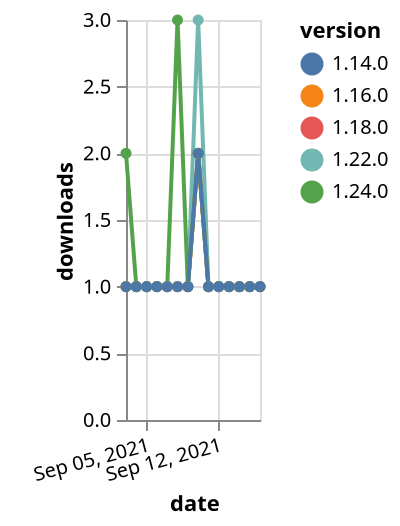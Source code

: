{"$schema": "https://vega.github.io/schema/vega-lite/v5.json", "description": "A simple bar chart with embedded data.", "data": {"values": [{"date": "2021-09-03", "total": 190, "delta": 1, "version": "1.18.0"}, {"date": "2021-09-04", "total": 191, "delta": 1, "version": "1.18.0"}, {"date": "2021-09-05", "total": 192, "delta": 1, "version": "1.18.0"}, {"date": "2021-09-06", "total": 193, "delta": 1, "version": "1.18.0"}, {"date": "2021-09-07", "total": 194, "delta": 1, "version": "1.18.0"}, {"date": "2021-09-08", "total": 195, "delta": 1, "version": "1.18.0"}, {"date": "2021-09-09", "total": 196, "delta": 1, "version": "1.18.0"}, {"date": "2021-09-10", "total": 198, "delta": 2, "version": "1.18.0"}, {"date": "2021-09-11", "total": 199, "delta": 1, "version": "1.18.0"}, {"date": "2021-09-12", "total": 200, "delta": 1, "version": "1.18.0"}, {"date": "2021-09-13", "total": 201, "delta": 1, "version": "1.18.0"}, {"date": "2021-09-14", "total": 202, "delta": 1, "version": "1.18.0"}, {"date": "2021-09-15", "total": 203, "delta": 1, "version": "1.18.0"}, {"date": "2021-09-16", "total": 204, "delta": 1, "version": "1.18.0"}, {"date": "2021-09-03", "total": 201, "delta": 1, "version": "1.22.0"}, {"date": "2021-09-04", "total": 202, "delta": 1, "version": "1.22.0"}, {"date": "2021-09-05", "total": 203, "delta": 1, "version": "1.22.0"}, {"date": "2021-09-06", "total": 204, "delta": 1, "version": "1.22.0"}, {"date": "2021-09-07", "total": 205, "delta": 1, "version": "1.22.0"}, {"date": "2021-09-08", "total": 206, "delta": 1, "version": "1.22.0"}, {"date": "2021-09-09", "total": 207, "delta": 1, "version": "1.22.0"}, {"date": "2021-09-10", "total": 210, "delta": 3, "version": "1.22.0"}, {"date": "2021-09-11", "total": 211, "delta": 1, "version": "1.22.0"}, {"date": "2021-09-12", "total": 212, "delta": 1, "version": "1.22.0"}, {"date": "2021-09-13", "total": 213, "delta": 1, "version": "1.22.0"}, {"date": "2021-09-14", "total": 214, "delta": 1, "version": "1.22.0"}, {"date": "2021-09-15", "total": 215, "delta": 1, "version": "1.22.0"}, {"date": "2021-09-16", "total": 216, "delta": 1, "version": "1.22.0"}, {"date": "2021-09-03", "total": 196, "delta": 1, "version": "1.16.0"}, {"date": "2021-09-04", "total": 197, "delta": 1, "version": "1.16.0"}, {"date": "2021-09-05", "total": 198, "delta": 1, "version": "1.16.0"}, {"date": "2021-09-06", "total": 199, "delta": 1, "version": "1.16.0"}, {"date": "2021-09-07", "total": 200, "delta": 1, "version": "1.16.0"}, {"date": "2021-09-08", "total": 201, "delta": 1, "version": "1.16.0"}, {"date": "2021-09-09", "total": 202, "delta": 1, "version": "1.16.0"}, {"date": "2021-09-10", "total": 204, "delta": 2, "version": "1.16.0"}, {"date": "2021-09-11", "total": 205, "delta": 1, "version": "1.16.0"}, {"date": "2021-09-12", "total": 206, "delta": 1, "version": "1.16.0"}, {"date": "2021-09-13", "total": 207, "delta": 1, "version": "1.16.0"}, {"date": "2021-09-14", "total": 208, "delta": 1, "version": "1.16.0"}, {"date": "2021-09-15", "total": 209, "delta": 1, "version": "1.16.0"}, {"date": "2021-09-16", "total": 210, "delta": 1, "version": "1.16.0"}, {"date": "2021-09-03", "total": 127, "delta": 2, "version": "1.24.0"}, {"date": "2021-09-04", "total": 128, "delta": 1, "version": "1.24.0"}, {"date": "2021-09-05", "total": 129, "delta": 1, "version": "1.24.0"}, {"date": "2021-09-06", "total": 130, "delta": 1, "version": "1.24.0"}, {"date": "2021-09-07", "total": 131, "delta": 1, "version": "1.24.0"}, {"date": "2021-09-08", "total": 134, "delta": 3, "version": "1.24.0"}, {"date": "2021-09-09", "total": 135, "delta": 1, "version": "1.24.0"}, {"date": "2021-09-10", "total": 137, "delta": 2, "version": "1.24.0"}, {"date": "2021-09-11", "total": 138, "delta": 1, "version": "1.24.0"}, {"date": "2021-09-12", "total": 139, "delta": 1, "version": "1.24.0"}, {"date": "2021-09-13", "total": 140, "delta": 1, "version": "1.24.0"}, {"date": "2021-09-14", "total": 141, "delta": 1, "version": "1.24.0"}, {"date": "2021-09-15", "total": 142, "delta": 1, "version": "1.24.0"}, {"date": "2021-09-16", "total": 143, "delta": 1, "version": "1.24.0"}, {"date": "2021-09-03", "total": 250, "delta": 1, "version": "1.14.0"}, {"date": "2021-09-04", "total": 251, "delta": 1, "version": "1.14.0"}, {"date": "2021-09-05", "total": 252, "delta": 1, "version": "1.14.0"}, {"date": "2021-09-06", "total": 253, "delta": 1, "version": "1.14.0"}, {"date": "2021-09-07", "total": 254, "delta": 1, "version": "1.14.0"}, {"date": "2021-09-08", "total": 255, "delta": 1, "version": "1.14.0"}, {"date": "2021-09-09", "total": 256, "delta": 1, "version": "1.14.0"}, {"date": "2021-09-10", "total": 258, "delta": 2, "version": "1.14.0"}, {"date": "2021-09-11", "total": 259, "delta": 1, "version": "1.14.0"}, {"date": "2021-09-12", "total": 260, "delta": 1, "version": "1.14.0"}, {"date": "2021-09-13", "total": 261, "delta": 1, "version": "1.14.0"}, {"date": "2021-09-14", "total": 262, "delta": 1, "version": "1.14.0"}, {"date": "2021-09-15", "total": 263, "delta": 1, "version": "1.14.0"}, {"date": "2021-09-16", "total": 264, "delta": 1, "version": "1.14.0"}]}, "width": "container", "mark": {"type": "line", "point": {"filled": true}}, "encoding": {"x": {"field": "date", "type": "temporal", "timeUnit": "yearmonthdate", "title": "date", "axis": {"labelAngle": -15}}, "y": {"field": "delta", "type": "quantitative", "title": "downloads"}, "color": {"field": "version", "type": "nominal"}, "tooltip": {"field": "delta"}}}